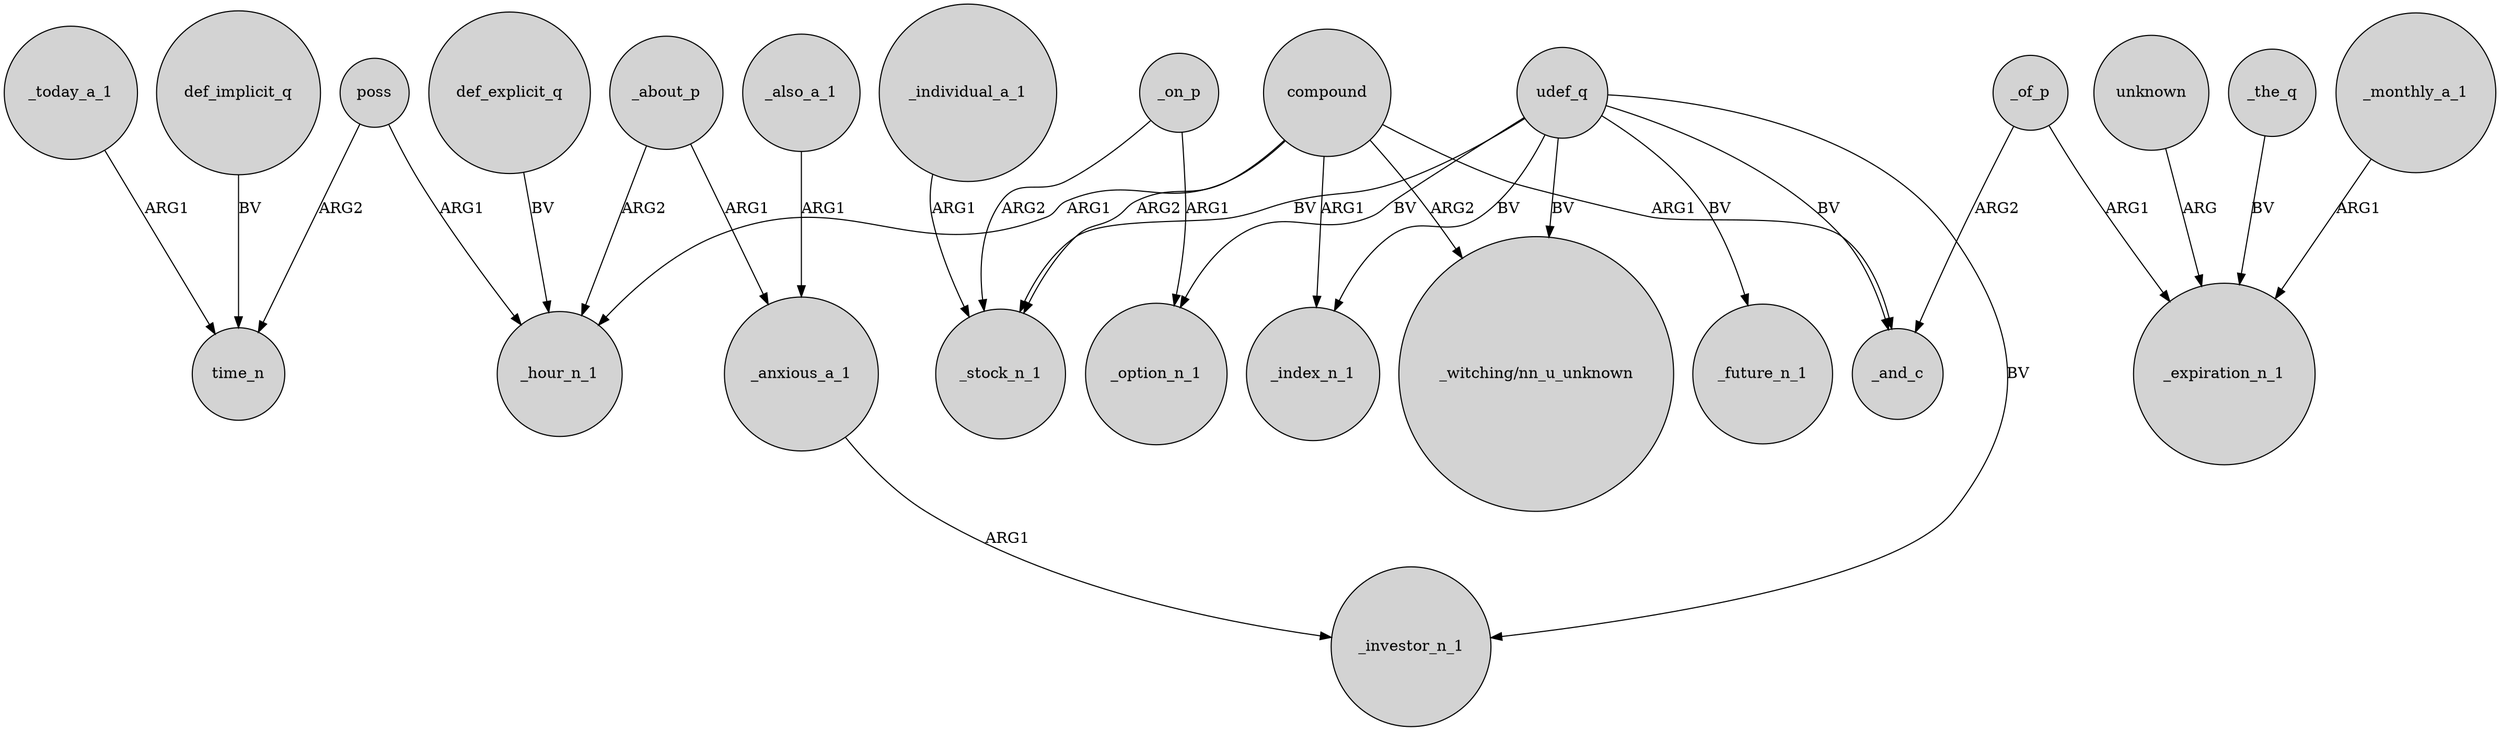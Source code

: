 digraph {
	node [shape=circle style=filled]
	compound -> _hour_n_1 [label=ARG1]
	_today_a_1 -> time_n [label=ARG1]
	unknown -> _expiration_n_1 [label=ARG]
	udef_q -> _option_n_1 [label=BV]
	udef_q -> _investor_n_1 [label=BV]
	_individual_a_1 -> _stock_n_1 [label=ARG1]
	_anxious_a_1 -> _investor_n_1 [label=ARG1]
	_of_p -> _and_c [label=ARG2]
	poss -> time_n [label=ARG2]
	_the_q -> _expiration_n_1 [label=BV]
	udef_q -> _index_n_1 [label=BV]
	udef_q -> "_witching/nn_u_unknown" [label=BV]
	_on_p -> _option_n_1 [label=ARG1]
	compound -> _stock_n_1 [label=ARG2]
	compound -> _index_n_1 [label=ARG1]
	_about_p -> _anxious_a_1 [label=ARG1]
	udef_q -> _stock_n_1 [label=BV]
	compound -> "_witching/nn_u_unknown" [label=ARG2]
	_also_a_1 -> _anxious_a_1 [label=ARG1]
	compound -> _and_c [label=ARG1]
	udef_q -> _future_n_1 [label=BV]
	_monthly_a_1 -> _expiration_n_1 [label=ARG1]
	_about_p -> _hour_n_1 [label=ARG2]
	_of_p -> _expiration_n_1 [label=ARG1]
	def_explicit_q -> _hour_n_1 [label=BV]
	udef_q -> _and_c [label=BV]
	_on_p -> _stock_n_1 [label=ARG2]
	poss -> _hour_n_1 [label=ARG1]
	def_implicit_q -> time_n [label=BV]
}
